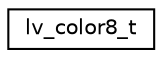 digraph "Graphical Class Hierarchy"
{
 // LATEX_PDF_SIZE
  edge [fontname="Helvetica",fontsize="10",labelfontname="Helvetica",labelfontsize="10"];
  node [fontname="Helvetica",fontsize="10",shape=record];
  rankdir="LR";
  Node0 [label="lv_color8_t",height=0.2,width=0.4,color="black", fillcolor="white", style="filled",URL="$unionlv__color8__t.html",tooltip=" "];
}
